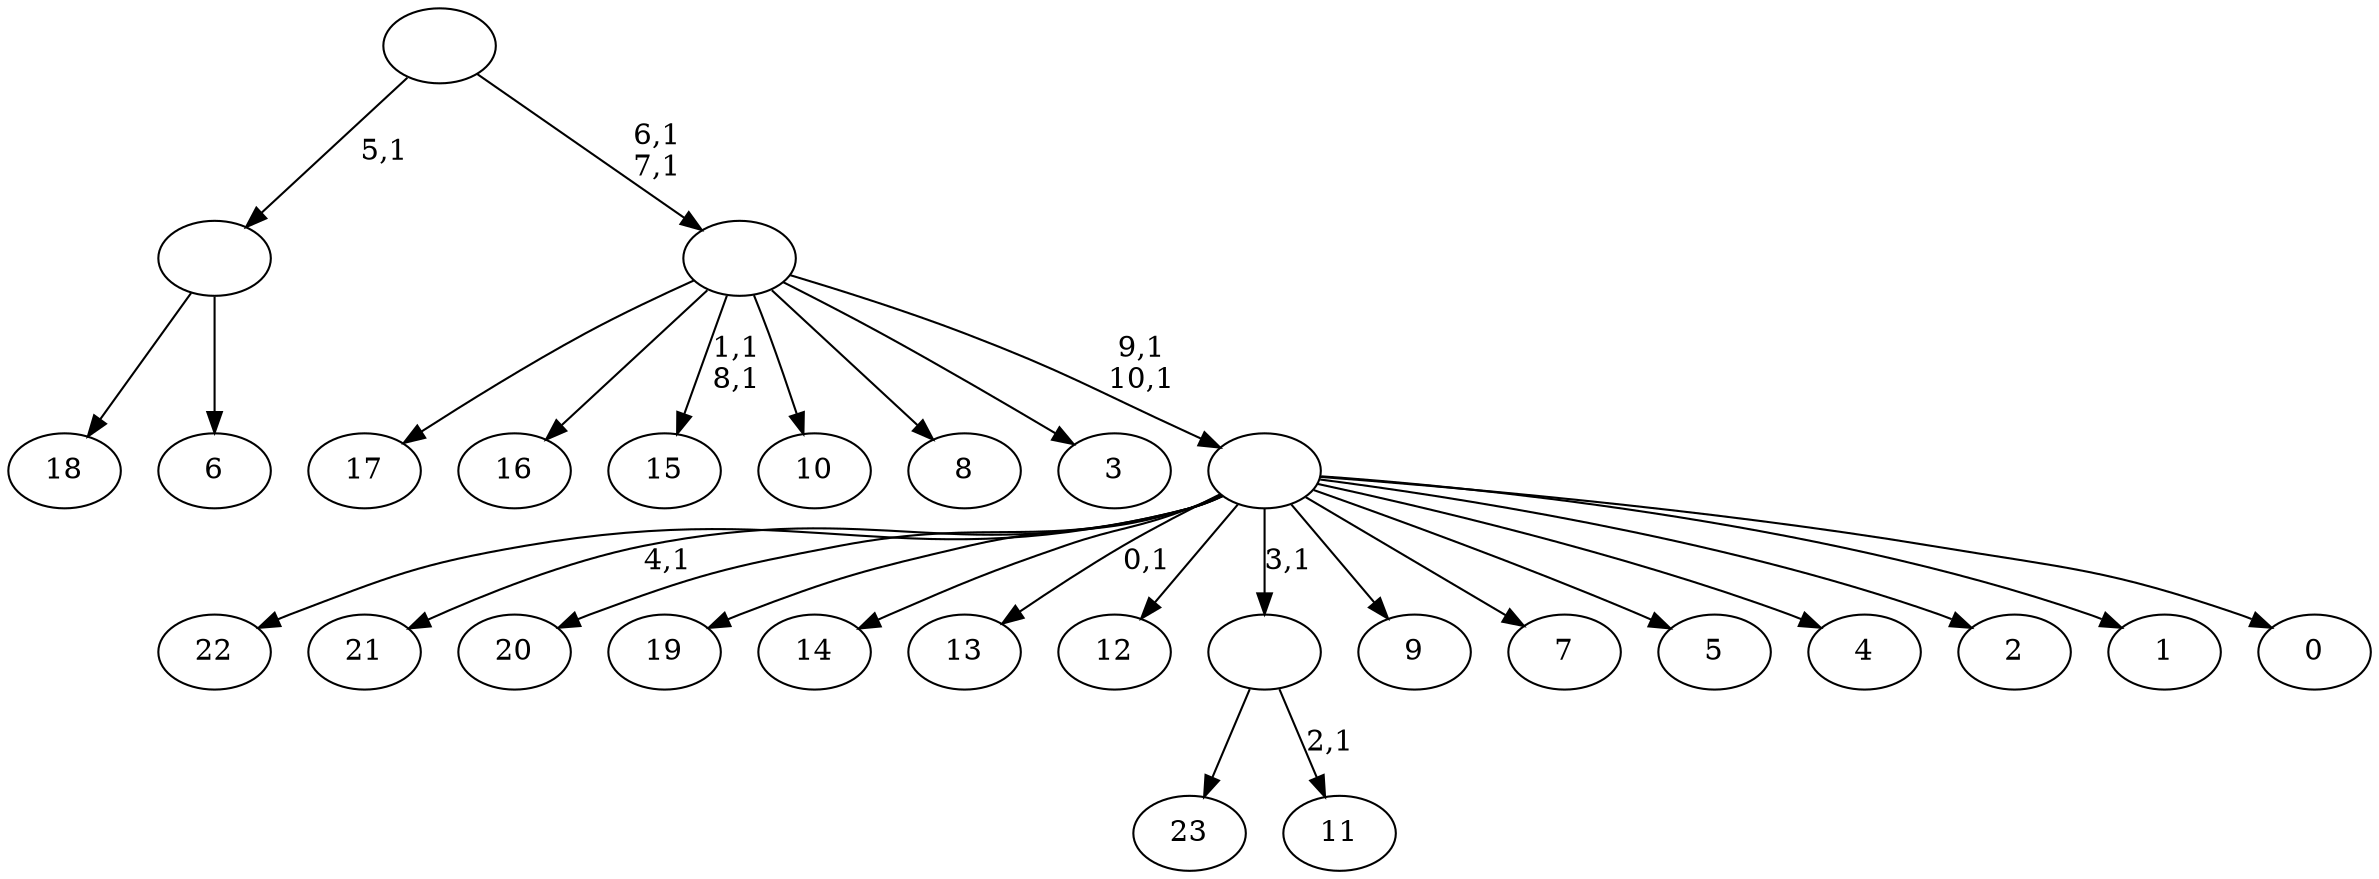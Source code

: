 digraph T {
	35 [label="23"]
	34 [label="22"]
	33 [label="21"]
	31 [label="20"]
	30 [label="19"]
	29 [label="18"]
	28 [label="17"]
	27 [label="16"]
	26 [label="15"]
	23 [label="14"]
	22 [label="13"]
	20 [label="12"]
	19 [label="11"]
	17 [label=""]
	16 [label="10"]
	15 [label="9"]
	14 [label="8"]
	13 [label="7"]
	12 [label="6"]
	11 [label=""]
	10 [label="5"]
	9 [label="4"]
	8 [label="3"]
	7 [label="2"]
	6 [label="1"]
	5 [label="0"]
	4 [label=""]
	2 [label=""]
	0 [label=""]
	17 -> 19 [label="2,1"]
	17 -> 35 [label=""]
	11 -> 29 [label=""]
	11 -> 12 [label=""]
	4 -> 22 [label="0,1"]
	4 -> 33 [label="4,1"]
	4 -> 34 [label=""]
	4 -> 31 [label=""]
	4 -> 30 [label=""]
	4 -> 23 [label=""]
	4 -> 20 [label=""]
	4 -> 17 [label="3,1"]
	4 -> 15 [label=""]
	4 -> 13 [label=""]
	4 -> 10 [label=""]
	4 -> 9 [label=""]
	4 -> 7 [label=""]
	4 -> 6 [label=""]
	4 -> 5 [label=""]
	2 -> 4 [label="9,1\n10,1"]
	2 -> 26 [label="1,1\n8,1"]
	2 -> 28 [label=""]
	2 -> 27 [label=""]
	2 -> 16 [label=""]
	2 -> 14 [label=""]
	2 -> 8 [label=""]
	0 -> 2 [label="6,1\n7,1"]
	0 -> 11 [label="5,1"]
}
